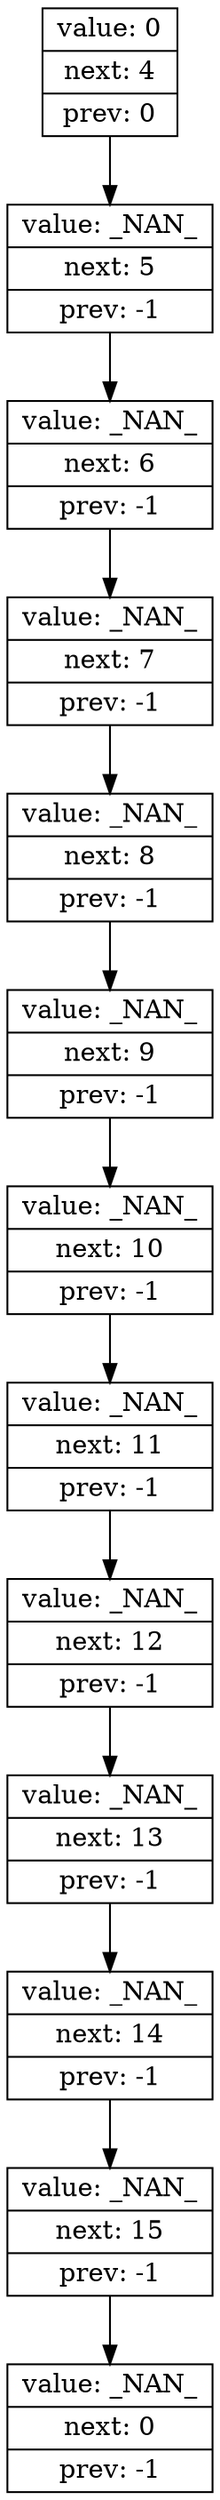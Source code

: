 digraph structs {
  rankdir=HR;    
  cell0 [shape=record,label=" { value: 0 | next: 4 | prev: 0}" ];
  cell1 [shape=record,label=" { value: _NAN_ | next: 5 | prev: -1}" ];
  cell2 [shape=record,label=" { value: _NAN_ | next: 6 | prev: -1}" ];
  cell3 [shape=record,label=" { value: _NAN_ | next: 7 | prev: -1}" ];
  cell4 [shape=record,label=" { value: _NAN_ | next: 8 | prev: -1}" ];
  cell5 [shape=record,label=" { value: _NAN_ | next: 9 | prev: -1}" ];
  cell6 [shape=record,label=" { value: _NAN_ | next: 10 | prev: -1}" ];
  cell7 [shape=record,label=" { value: _NAN_ | next: 11 | prev: -1}" ];
  cell8 [shape=record,label=" { value: _NAN_ | next: 12 | prev: -1}" ];
  cell9 [shape=record,label=" { value: _NAN_ | next: 13 | prev: -1}" ];
  cell10 [shape=record,label=" { value: _NAN_ | next: 14 | prev: -1}" ];
  cell11 [shape=record,label=" { value: _NAN_ | next: 15 | prev: -1}" ];
  cell12 [shape=record,label=" { value: _NAN_ | next: 0 | prev: -1}" ];
  cell0 -> cell1 -> cell2 -> cell3 -> cell4 -> cell5 -> cell6 -> cell7 -> cell8 -> cell9 -> cell10 -> cell11 -> cell12;
}
